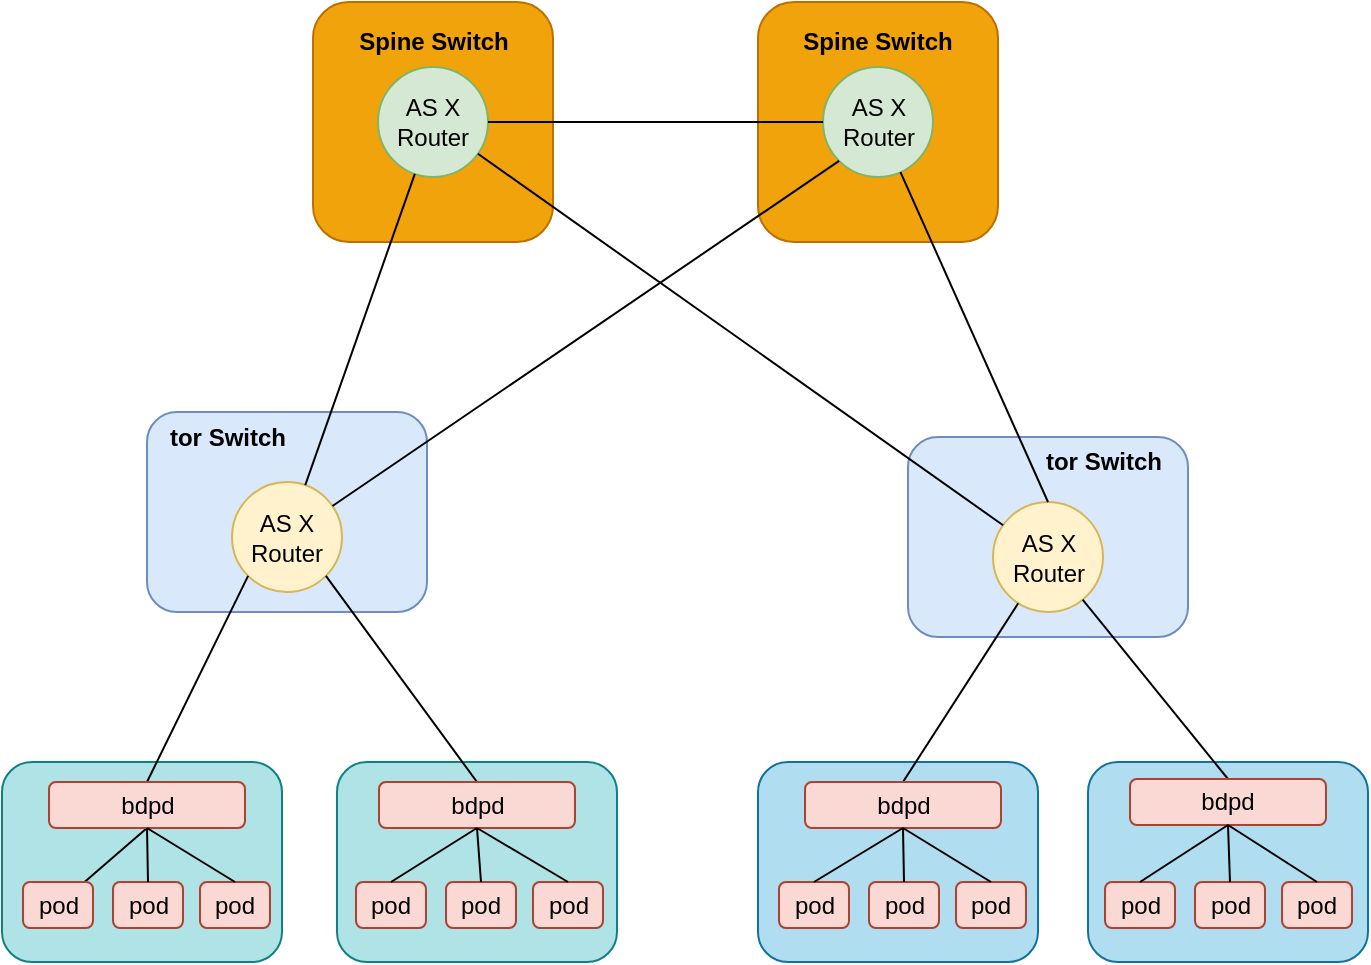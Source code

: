 <mxfile version="10.6.5" type="device"><diagram name="Page-1" id="c37626ed-c26b-45fb-9056-f9ebc6bb27b6"><mxGraphModel dx="1078" dy="962" grid="1" gridSize="10" guides="1" tooltips="1" connect="1" arrows="1" fold="1" page="1" pageScale="1" pageWidth="1100" pageHeight="850" background="#ffffff" math="0" shadow="0"><root><mxCell id="0"/><mxCell id="1" parent="0"/><mxCell id="0uP82WCGH4AJAMU53lqn-8" value="" style="rounded=1;whiteSpace=wrap;html=1;fillColor=#f0a30a;strokeColor=#BD7000;fontColor=#ffffff;" vertex="1" parent="1"><mxGeometry x="397.5" y="180" width="120" height="120" as="geometry"/></mxCell><mxCell id="0uP82WCGH4AJAMU53lqn-11" value="Spine Switch" style="text;html=1;strokeColor=none;fillColor=none;align=center;verticalAlign=middle;whiteSpace=wrap;rounded=0;fontStyle=1" vertex="1" parent="1"><mxGeometry x="417.5" y="190" width="80" height="20" as="geometry"/></mxCell><mxCell id="0uP82WCGH4AJAMU53lqn-12" value="AS X&lt;br&gt;Router&lt;br&gt;" style="ellipse;whiteSpace=wrap;html=1;aspect=fixed;fillColor=#d5e8d4;strokeColor=#82b366;" vertex="1" parent="1"><mxGeometry x="430" y="212.5" width="55" height="55" as="geometry"/></mxCell><mxCell id="0uP82WCGH4AJAMU53lqn-15" value="" style="rounded=1;whiteSpace=wrap;html=1;fillColor=#f0a30a;strokeColor=#BD7000;fontColor=#ffffff;" vertex="1" parent="1"><mxGeometry x="620" y="180" width="120" height="120" as="geometry"/></mxCell><mxCell id="0uP82WCGH4AJAMU53lqn-16" value="Spine Switch" style="text;html=1;strokeColor=none;fillColor=none;align=center;verticalAlign=middle;whiteSpace=wrap;rounded=0;fontStyle=1" vertex="1" parent="1"><mxGeometry x="640" y="190" width="80" height="20" as="geometry"/></mxCell><mxCell id="0uP82WCGH4AJAMU53lqn-17" value="AS X&lt;br&gt;Router&lt;br&gt;" style="ellipse;whiteSpace=wrap;html=1;aspect=fixed;fillColor=#d5e8d4;strokeColor=#82b366;" vertex="1" parent="1"><mxGeometry x="652.5" y="212.5" width="55" height="55" as="geometry"/></mxCell><mxCell id="0uP82WCGH4AJAMU53lqn-21" value="" style="rounded=1;whiteSpace=wrap;html=1;fillColor=#dae8fc;strokeColor=#6c8ebf;" vertex="1" parent="1"><mxGeometry x="314.5" y="385" width="140" height="100" as="geometry"/></mxCell><mxCell id="0uP82WCGH4AJAMU53lqn-44" value="" style="rounded=1;whiteSpace=wrap;html=1;fillColor=#b0e3e6;strokeColor=#0e8088;" vertex="1" parent="1"><mxGeometry x="409.5" y="560" width="140" height="100" as="geometry"/></mxCell><mxCell id="0uP82WCGH4AJAMU53lqn-42" value="" style="rounded=1;whiteSpace=wrap;html=1;fillColor=#b0e3e6;strokeColor=#0e8088;" vertex="1" parent="1"><mxGeometry x="242" y="560" width="140" height="100" as="geometry"/></mxCell><mxCell id="0uP82WCGH4AJAMU53lqn-22" value="tor Switch" style="text;html=1;strokeColor=none;fillColor=none;align=center;verticalAlign=middle;whiteSpace=wrap;rounded=0;fontStyle=1" vertex="1" parent="1"><mxGeometry x="314.5" y="387.5" width="80" height="20" as="geometry"/></mxCell><mxCell id="0uP82WCGH4AJAMU53lqn-23" value="AS X&lt;br&gt;Router&lt;br&gt;" style="ellipse;whiteSpace=wrap;html=1;aspect=fixed;fillColor=#fff2cc;strokeColor=#d6b656;" vertex="1" parent="1"><mxGeometry x="357" y="420" width="55" height="55" as="geometry"/></mxCell><mxCell id="0uP82WCGH4AJAMU53lqn-27" value="" style="rounded=1;whiteSpace=wrap;html=1;fillColor=#dae8fc;strokeColor=#6c8ebf;" vertex="1" parent="1"><mxGeometry x="695" y="397.5" width="140" height="100" as="geometry"/></mxCell><mxCell id="0uP82WCGH4AJAMU53lqn-28" value="tor Switch" style="text;html=1;strokeColor=none;fillColor=none;align=center;verticalAlign=middle;whiteSpace=wrap;rounded=0;fontStyle=1" vertex="1" parent="1"><mxGeometry x="752.5" y="400" width="80" height="20" as="geometry"/></mxCell><mxCell id="0uP82WCGH4AJAMU53lqn-29" value="AS X&lt;br&gt;Router&lt;br&gt;" style="ellipse;whiteSpace=wrap;html=1;aspect=fixed;fillColor=#fff2cc;strokeColor=#d6b656;" vertex="1" parent="1"><mxGeometry x="737.5" y="430" width="55" height="55" as="geometry"/></mxCell><mxCell id="0uP82WCGH4AJAMU53lqn-31" value="" style="rounded=0;orthogonalLoop=1;jettySize=auto;html=1;startArrow=none;startFill=0;endArrow=none;endFill=0;" edge="1" parent="1" source="0uP82WCGH4AJAMU53lqn-12" target="0uP82WCGH4AJAMU53lqn-23"><mxGeometry relative="1" as="geometry"><mxPoint x="457.5" y="380" as="targetPoint"/></mxGeometry></mxCell><mxCell id="0uP82WCGH4AJAMU53lqn-33" value="" style="edgeStyle=none;rounded=0;orthogonalLoop=1;jettySize=auto;html=1;startArrow=none;startFill=0;endArrow=none;endFill=0;entryX=0.5;entryY=0;entryDx=0;entryDy=0;" edge="1" parent="1" source="0uP82WCGH4AJAMU53lqn-17" target="0uP82WCGH4AJAMU53lqn-29"><mxGeometry relative="1" as="geometry"><mxPoint x="680" y="380" as="targetPoint"/></mxGeometry></mxCell><mxCell id="0uP82WCGH4AJAMU53lqn-35" value="" style="edgeStyle=none;rounded=0;orthogonalLoop=1;jettySize=auto;html=1;startArrow=none;startFill=0;endArrow=none;endFill=0;" edge="1" parent="1" source="0uP82WCGH4AJAMU53lqn-12" target="0uP82WCGH4AJAMU53lqn-29"><mxGeometry relative="1" as="geometry"><mxPoint x="410" y="380" as="targetPoint"/></mxGeometry></mxCell><mxCell id="0uP82WCGH4AJAMU53lqn-39" value="" style="edgeStyle=none;rounded=0;orthogonalLoop=1;jettySize=auto;html=1;startArrow=none;startFill=0;endArrow=none;endFill=0;entryX=0;entryY=0.5;entryDx=0;entryDy=0;" edge="1" parent="1" source="0uP82WCGH4AJAMU53lqn-12" target="0uP82WCGH4AJAMU53lqn-17"><mxGeometry relative="1" as="geometry"><mxPoint x="550" y="240" as="targetPoint"/></mxGeometry></mxCell><mxCell id="0uP82WCGH4AJAMU53lqn-37" value="" style="edgeStyle=none;rounded=0;orthogonalLoop=1;jettySize=auto;html=1;startArrow=none;startFill=0;endArrow=none;endFill=0;exitX=0;exitY=1;exitDx=0;exitDy=0;" edge="1" parent="1" source="0uP82WCGH4AJAMU53lqn-17" target="0uP82WCGH4AJAMU53lqn-23"><mxGeometry relative="1" as="geometry"><mxPoint x="680" y="380" as="targetPoint"/></mxGeometry></mxCell><mxCell id="0uP82WCGH4AJAMU53lqn-43" value="" style="edgeStyle=none;rounded=0;orthogonalLoop=1;jettySize=auto;html=1;startArrow=none;startFill=0;endArrow=none;endFill=0;exitX=0;exitY=1;exitDx=0;exitDy=0;entryX=0.5;entryY=0;entryDx=0;entryDy=0;" edge="1" parent="1" source="0uP82WCGH4AJAMU53lqn-23" target="0uP82WCGH4AJAMU53lqn-60"><mxGeometry relative="1" as="geometry"><mxPoint x="312" y="560" as="targetPoint"/></mxGeometry></mxCell><mxCell id="0uP82WCGH4AJAMU53lqn-45" value="" style="edgeStyle=none;rounded=0;orthogonalLoop=1;jettySize=auto;html=1;startArrow=none;startFill=0;endArrow=none;endFill=0;exitX=1;exitY=1;exitDx=0;exitDy=0;entryX=0.5;entryY=0;entryDx=0;entryDy=0;" edge="1" parent="1" source="0uP82WCGH4AJAMU53lqn-23" target="0uP82WCGH4AJAMU53lqn-61"><mxGeometry relative="1" as="geometry"><mxPoint x="569.5" y="500" as="sourcePoint"/><mxPoint x="477" y="560" as="targetPoint"/></mxGeometry></mxCell><mxCell id="0uP82WCGH4AJAMU53lqn-46" value="" style="rounded=1;whiteSpace=wrap;html=1;fillColor=#b1ddf0;strokeColor=#10739e;" vertex="1" parent="1"><mxGeometry x="785" y="560" width="140" height="100" as="geometry"/></mxCell><mxCell id="0uP82WCGH4AJAMU53lqn-47" value="" style="rounded=1;whiteSpace=wrap;html=1;fillColor=#b1ddf0;strokeColor=#10739e;" vertex="1" parent="1"><mxGeometry x="620" y="560" width="140" height="100" as="geometry"/></mxCell><mxCell id="0uP82WCGH4AJAMU53lqn-53" value="" style="edgeStyle=none;rounded=0;orthogonalLoop=1;jettySize=auto;html=1;startArrow=none;startFill=0;endArrow=none;endFill=0;entryX=0.5;entryY=0;entryDx=0;entryDy=0;" edge="1" parent="1" source="0uP82WCGH4AJAMU53lqn-29" target="0uP82WCGH4AJAMU53lqn-63"><mxGeometry relative="1" as="geometry"><mxPoint x="855" y="560" as="targetPoint"/></mxGeometry></mxCell><mxCell id="0uP82WCGH4AJAMU53lqn-49" value="" style="edgeStyle=none;rounded=0;orthogonalLoop=1;jettySize=auto;html=1;startArrow=none;startFill=0;endArrow=none;endFill=0;entryX=0.5;entryY=0;entryDx=0;entryDy=0;" edge="1" parent="1" source="0uP82WCGH4AJAMU53lqn-29" target="0uP82WCGH4AJAMU53lqn-62"><mxGeometry relative="1" as="geometry"><mxPoint x="695" y="560" as="targetPoint"/></mxGeometry></mxCell><mxCell id="0uP82WCGH4AJAMU53lqn-58" style="edgeStyle=none;rounded=0;orthogonalLoop=1;jettySize=auto;html=1;exitX=1;exitY=1;exitDx=0;exitDy=0;startArrow=none;startFill=0;endArrow=none;endFill=0;fillColor=#b1ddf0;strokeColor=#10739e;" edge="1" parent="1"><mxGeometry relative="1" as="geometry"><mxPoint x="874" y="607" as="sourcePoint"/><mxPoint x="874.445" y="606.945" as="targetPoint"/></mxGeometry></mxCell><mxCell id="0uP82WCGH4AJAMU53lqn-67" value="" style="edgeStyle=none;rounded=0;orthogonalLoop=1;jettySize=auto;html=1;startArrow=none;startFill=0;endArrow=none;endFill=0;exitX=0.5;exitY=1;exitDx=0;exitDy=0;" edge="1" parent="1" source="0uP82WCGH4AJAMU53lqn-60" target="0uP82WCGH4AJAMU53lqn-66"><mxGeometry relative="1" as="geometry"/></mxCell><mxCell id="0uP82WCGH4AJAMU53lqn-60" value="bdpd" style="rounded=1;whiteSpace=wrap;html=1;fillColor=#fad9d5;strokeColor=#ae4132;" vertex="1" parent="1"><mxGeometry x="265.5" y="570" width="98" height="23" as="geometry"/></mxCell><mxCell id="0uP82WCGH4AJAMU53lqn-66" value="pod" style="rounded=1;whiteSpace=wrap;html=1;fillColor=#fad9d5;strokeColor=#ae4132;" vertex="1" parent="1"><mxGeometry x="252.5" y="620" width="35" height="23" as="geometry"/></mxCell><mxCell id="0uP82WCGH4AJAMU53lqn-61" value="bdpd" style="rounded=1;whiteSpace=wrap;html=1;fillColor=#fad9d5;strokeColor=#ae4132;" vertex="1" parent="1"><mxGeometry x="430.5" y="570" width="98" height="23" as="geometry"/></mxCell><mxCell id="0uP82WCGH4AJAMU53lqn-62" value="bdpd" style="rounded=1;whiteSpace=wrap;html=1;fillColor=#fad9d5;strokeColor=#ae4132;" vertex="1" parent="1"><mxGeometry x="643.5" y="570" width="98" height="23" as="geometry"/></mxCell><mxCell id="0uP82WCGH4AJAMU53lqn-63" value="bdpd" style="rounded=1;whiteSpace=wrap;html=1;fillColor=#fad9d5;strokeColor=#ae4132;" vertex="1" parent="1"><mxGeometry x="806" y="568.5" width="98" height="23" as="geometry"/></mxCell><mxCell id="0uP82WCGH4AJAMU53lqn-68" value="pod" style="rounded=1;whiteSpace=wrap;html=1;fillColor=#fad9d5;strokeColor=#ae4132;" vertex="1" parent="1"><mxGeometry x="297.5" y="620" width="35" height="23" as="geometry"/></mxCell><mxCell id="0uP82WCGH4AJAMU53lqn-69" value="pod" style="rounded=1;whiteSpace=wrap;html=1;fillColor=#fad9d5;strokeColor=#ae4132;" vertex="1" parent="1"><mxGeometry x="341" y="620" width="35" height="23" as="geometry"/></mxCell><mxCell id="0uP82WCGH4AJAMU53lqn-70" value="" style="endArrow=none;html=1;entryX=0.5;entryY=0;entryDx=0;entryDy=0;exitX=0.5;exitY=1;exitDx=0;exitDy=0;" edge="1" parent="1" source="0uP82WCGH4AJAMU53lqn-60" target="0uP82WCGH4AJAMU53lqn-68"><mxGeometry width="50" height="50" relative="1" as="geometry"><mxPoint x="240" y="730" as="sourcePoint"/><mxPoint x="290" y="680" as="targetPoint"/></mxGeometry></mxCell><mxCell id="0uP82WCGH4AJAMU53lqn-71" value="" style="endArrow=none;html=1;entryX=0.5;entryY=0;entryDx=0;entryDy=0;exitX=0.5;exitY=1;exitDx=0;exitDy=0;" edge="1" parent="1" source="0uP82WCGH4AJAMU53lqn-60" target="0uP82WCGH4AJAMU53lqn-69"><mxGeometry width="50" height="50" relative="1" as="geometry"><mxPoint x="320" y="600" as="sourcePoint"/><mxPoint x="290" y="680" as="targetPoint"/></mxGeometry></mxCell><mxCell id="0uP82WCGH4AJAMU53lqn-72" value="pod" style="rounded=1;whiteSpace=wrap;html=1;fillColor=#fad9d5;strokeColor=#ae4132;" vertex="1" parent="1"><mxGeometry x="419" y="620" width="35" height="23" as="geometry"/></mxCell><mxCell id="0uP82WCGH4AJAMU53lqn-73" value="pod" style="rounded=1;whiteSpace=wrap;html=1;fillColor=#fad9d5;strokeColor=#ae4132;" vertex="1" parent="1"><mxGeometry x="464" y="620" width="35" height="23" as="geometry"/></mxCell><mxCell id="0uP82WCGH4AJAMU53lqn-74" value="pod" style="rounded=1;whiteSpace=wrap;html=1;fillColor=#fad9d5;strokeColor=#ae4132;" vertex="1" parent="1"><mxGeometry x="507.5" y="620" width="35" height="23" as="geometry"/></mxCell><mxCell id="0uP82WCGH4AJAMU53lqn-75" value="pod" style="rounded=1;whiteSpace=wrap;html=1;fillColor=#fad9d5;strokeColor=#ae4132;" vertex="1" parent="1"><mxGeometry x="630.5" y="620" width="35" height="23" as="geometry"/></mxCell><mxCell id="0uP82WCGH4AJAMU53lqn-76" value="pod" style="rounded=1;whiteSpace=wrap;html=1;fillColor=#fad9d5;strokeColor=#ae4132;" vertex="1" parent="1"><mxGeometry x="675.5" y="620" width="35" height="23" as="geometry"/></mxCell><mxCell id="0uP82WCGH4AJAMU53lqn-77" value="pod" style="rounded=1;whiteSpace=wrap;html=1;fillColor=#fad9d5;strokeColor=#ae4132;" vertex="1" parent="1"><mxGeometry x="719" y="620" width="35" height="23" as="geometry"/></mxCell><mxCell id="0uP82WCGH4AJAMU53lqn-78" value="pod" style="rounded=1;whiteSpace=wrap;html=1;fillColor=#fad9d5;strokeColor=#ae4132;" vertex="1" parent="1"><mxGeometry x="793.5" y="620" width="35" height="23" as="geometry"/></mxCell><mxCell id="0uP82WCGH4AJAMU53lqn-79" value="pod" style="rounded=1;whiteSpace=wrap;html=1;fillColor=#fad9d5;strokeColor=#ae4132;" vertex="1" parent="1"><mxGeometry x="838.5" y="620" width="35" height="23" as="geometry"/></mxCell><mxCell id="0uP82WCGH4AJAMU53lqn-80" value="pod" style="rounded=1;whiteSpace=wrap;html=1;fillColor=#fad9d5;strokeColor=#ae4132;" vertex="1" parent="1"><mxGeometry x="882" y="620" width="35" height="23" as="geometry"/></mxCell><mxCell id="0uP82WCGH4AJAMU53lqn-81" value="" style="endArrow=none;html=1;entryX=0.5;entryY=1;entryDx=0;entryDy=0;exitX=0.5;exitY=0;exitDx=0;exitDy=0;" edge="1" parent="1" source="0uP82WCGH4AJAMU53lqn-72" target="0uP82WCGH4AJAMU53lqn-61"><mxGeometry width="50" height="50" relative="1" as="geometry"><mxPoint x="240" y="730" as="sourcePoint"/><mxPoint x="290" y="680" as="targetPoint"/></mxGeometry></mxCell><mxCell id="0uP82WCGH4AJAMU53lqn-82" value="" style="endArrow=none;html=1;entryX=0.5;entryY=1;entryDx=0;entryDy=0;exitX=0.5;exitY=0;exitDx=0;exitDy=0;" edge="1" parent="1" source="0uP82WCGH4AJAMU53lqn-73" target="0uP82WCGH4AJAMU53lqn-61"><mxGeometry width="50" height="50" relative="1" as="geometry"><mxPoint x="240" y="800" as="sourcePoint"/><mxPoint x="290" y="750" as="targetPoint"/></mxGeometry></mxCell><mxCell id="0uP82WCGH4AJAMU53lqn-83" value="" style="endArrow=none;html=1;entryX=0.5;entryY=1;entryDx=0;entryDy=0;exitX=0.5;exitY=0;exitDx=0;exitDy=0;" edge="1" parent="1" source="0uP82WCGH4AJAMU53lqn-74" target="0uP82WCGH4AJAMU53lqn-61"><mxGeometry width="50" height="50" relative="1" as="geometry"><mxPoint x="240" y="870" as="sourcePoint"/><mxPoint x="290" y="820" as="targetPoint"/></mxGeometry></mxCell><mxCell id="0uP82WCGH4AJAMU53lqn-84" value="" style="endArrow=none;html=1;entryX=0.5;entryY=1;entryDx=0;entryDy=0;exitX=0.5;exitY=0;exitDx=0;exitDy=0;" edge="1" parent="1" source="0uP82WCGH4AJAMU53lqn-75" target="0uP82WCGH4AJAMU53lqn-62"><mxGeometry width="50" height="50" relative="1" as="geometry"><mxPoint x="240" y="940" as="sourcePoint"/><mxPoint x="290" y="890" as="targetPoint"/></mxGeometry></mxCell><mxCell id="0uP82WCGH4AJAMU53lqn-85" value="" style="endArrow=none;html=1;entryX=0.5;entryY=1;entryDx=0;entryDy=0;exitX=0.5;exitY=0;exitDx=0;exitDy=0;" edge="1" parent="1" source="0uP82WCGH4AJAMU53lqn-76" target="0uP82WCGH4AJAMU53lqn-62"><mxGeometry width="50" height="50" relative="1" as="geometry"><mxPoint x="240" y="1010" as="sourcePoint"/><mxPoint x="290" y="960" as="targetPoint"/></mxGeometry></mxCell><mxCell id="0uP82WCGH4AJAMU53lqn-86" value="" style="endArrow=none;html=1;entryX=0.5;entryY=1;entryDx=0;entryDy=0;exitX=0.5;exitY=0;exitDx=0;exitDy=0;" edge="1" parent="1" source="0uP82WCGH4AJAMU53lqn-77" target="0uP82WCGH4AJAMU53lqn-62"><mxGeometry width="50" height="50" relative="1" as="geometry"><mxPoint x="240" y="1080" as="sourcePoint"/><mxPoint x="290" y="1030" as="targetPoint"/></mxGeometry></mxCell><mxCell id="0uP82WCGH4AJAMU53lqn-87" value="" style="endArrow=none;html=1;entryX=0.5;entryY=1;entryDx=0;entryDy=0;exitX=0.5;exitY=0;exitDx=0;exitDy=0;" edge="1" parent="1" source="0uP82WCGH4AJAMU53lqn-78" target="0uP82WCGH4AJAMU53lqn-63"><mxGeometry width="50" height="50" relative="1" as="geometry"><mxPoint x="743.5" y="770" as="sourcePoint"/><mxPoint x="793.5" y="720" as="targetPoint"/></mxGeometry></mxCell><mxCell id="0uP82WCGH4AJAMU53lqn-88" value="" style="endArrow=none;html=1;entryX=0.5;entryY=1;entryDx=0;entryDy=0;exitX=0.5;exitY=0;exitDx=0;exitDy=0;" edge="1" parent="1" source="0uP82WCGH4AJAMU53lqn-79" target="0uP82WCGH4AJAMU53lqn-63"><mxGeometry width="50" height="50" relative="1" as="geometry"><mxPoint x="743.5" y="840" as="sourcePoint"/><mxPoint x="793.5" y="790" as="targetPoint"/></mxGeometry></mxCell><mxCell id="0uP82WCGH4AJAMU53lqn-89" value="" style="endArrow=none;html=1;entryX=0.5;entryY=1;entryDx=0;entryDy=0;exitX=0.5;exitY=0;exitDx=0;exitDy=0;" edge="1" parent="1" source="0uP82WCGH4AJAMU53lqn-80" target="0uP82WCGH4AJAMU53lqn-63"><mxGeometry width="50" height="50" relative="1" as="geometry"><mxPoint x="743.5" y="910" as="sourcePoint"/><mxPoint x="793.5" y="860" as="targetPoint"/></mxGeometry></mxCell></root></mxGraphModel></diagram></mxfile>